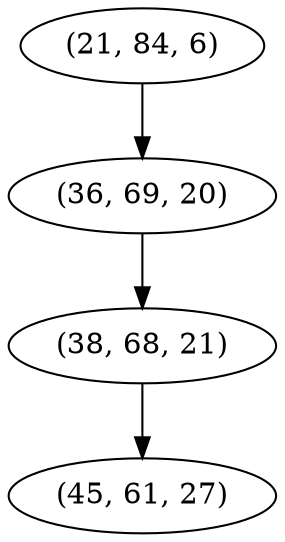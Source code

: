 digraph tree {
    "(21, 84, 6)";
    "(36, 69, 20)";
    "(38, 68, 21)";
    "(45, 61, 27)";
    "(21, 84, 6)" -> "(36, 69, 20)";
    "(36, 69, 20)" -> "(38, 68, 21)";
    "(38, 68, 21)" -> "(45, 61, 27)";
}
